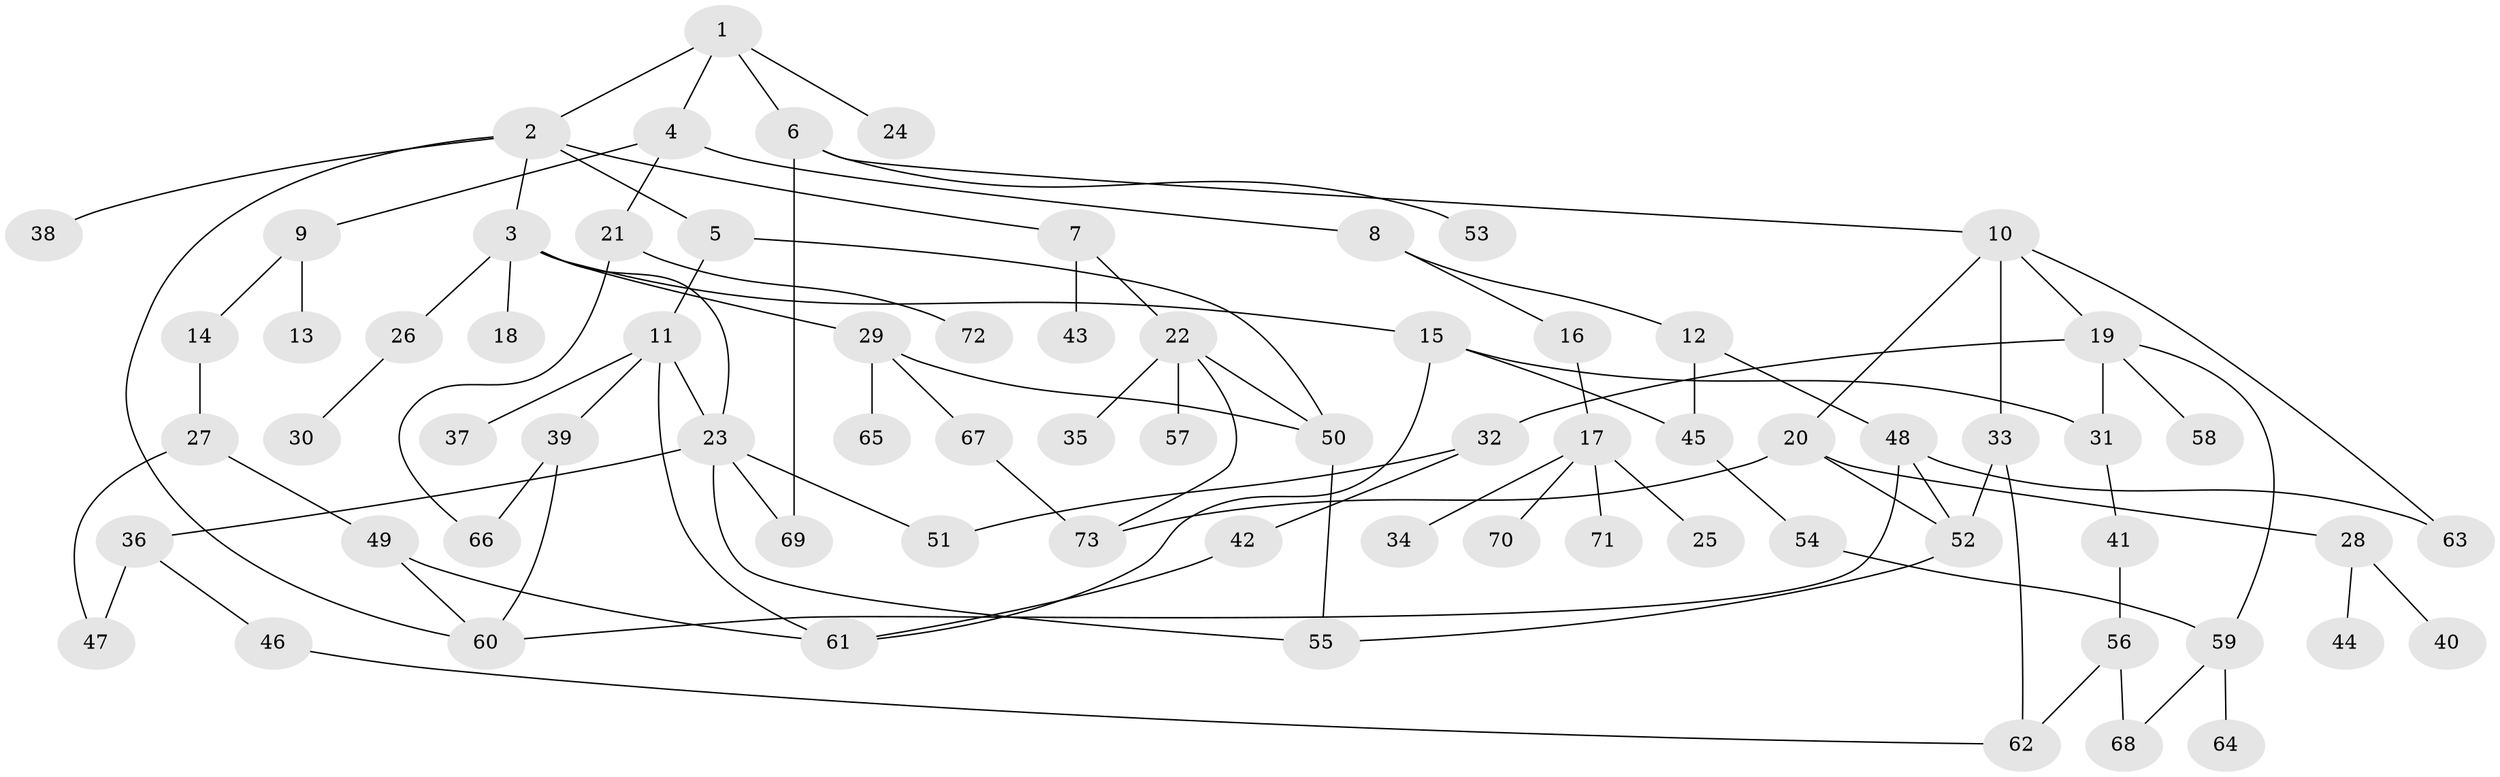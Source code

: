 // original degree distribution, {5: 0.0743801652892562, 6: 0.03305785123966942, 7: 0.008264462809917356, 4: 0.0743801652892562, 3: 0.21487603305785125, 1: 0.34710743801652894, 2: 0.24793388429752067}
// Generated by graph-tools (version 1.1) at 2025/48/03/04/25 22:48:53]
// undirected, 73 vertices, 98 edges
graph export_dot {
  node [color=gray90,style=filled];
  1;
  2;
  3;
  4;
  5;
  6;
  7;
  8;
  9;
  10;
  11;
  12;
  13;
  14;
  15;
  16;
  17;
  18;
  19;
  20;
  21;
  22;
  23;
  24;
  25;
  26;
  27;
  28;
  29;
  30;
  31;
  32;
  33;
  34;
  35;
  36;
  37;
  38;
  39;
  40;
  41;
  42;
  43;
  44;
  45;
  46;
  47;
  48;
  49;
  50;
  51;
  52;
  53;
  54;
  55;
  56;
  57;
  58;
  59;
  60;
  61;
  62;
  63;
  64;
  65;
  66;
  67;
  68;
  69;
  70;
  71;
  72;
  73;
  1 -- 2 [weight=1.0];
  1 -- 4 [weight=1.0];
  1 -- 6 [weight=1.0];
  1 -- 24 [weight=1.0];
  2 -- 3 [weight=1.0];
  2 -- 5 [weight=1.0];
  2 -- 7 [weight=1.0];
  2 -- 38 [weight=1.0];
  2 -- 60 [weight=1.0];
  3 -- 15 [weight=1.0];
  3 -- 18 [weight=1.0];
  3 -- 23 [weight=1.0];
  3 -- 26 [weight=1.0];
  3 -- 29 [weight=1.0];
  4 -- 8 [weight=1.0];
  4 -- 9 [weight=1.0];
  4 -- 21 [weight=1.0];
  5 -- 11 [weight=1.0];
  5 -- 50 [weight=1.0];
  6 -- 10 [weight=1.0];
  6 -- 53 [weight=1.0];
  6 -- 69 [weight=1.0];
  7 -- 22 [weight=1.0];
  7 -- 43 [weight=1.0];
  8 -- 12 [weight=1.0];
  8 -- 16 [weight=1.0];
  9 -- 13 [weight=1.0];
  9 -- 14 [weight=1.0];
  10 -- 19 [weight=1.0];
  10 -- 20 [weight=1.0];
  10 -- 33 [weight=1.0];
  10 -- 63 [weight=1.0];
  11 -- 23 [weight=1.0];
  11 -- 37 [weight=2.0];
  11 -- 39 [weight=1.0];
  11 -- 61 [weight=1.0];
  12 -- 45 [weight=1.0];
  12 -- 48 [weight=1.0];
  14 -- 27 [weight=1.0];
  15 -- 31 [weight=1.0];
  15 -- 45 [weight=1.0];
  15 -- 61 [weight=1.0];
  16 -- 17 [weight=1.0];
  17 -- 25 [weight=1.0];
  17 -- 34 [weight=1.0];
  17 -- 70 [weight=1.0];
  17 -- 71 [weight=1.0];
  19 -- 31 [weight=1.0];
  19 -- 32 [weight=1.0];
  19 -- 58 [weight=1.0];
  19 -- 59 [weight=1.0];
  20 -- 28 [weight=1.0];
  20 -- 52 [weight=1.0];
  20 -- 73 [weight=1.0];
  21 -- 66 [weight=1.0];
  21 -- 72 [weight=1.0];
  22 -- 35 [weight=1.0];
  22 -- 50 [weight=1.0];
  22 -- 57 [weight=1.0];
  22 -- 73 [weight=1.0];
  23 -- 36 [weight=1.0];
  23 -- 51 [weight=1.0];
  23 -- 55 [weight=1.0];
  23 -- 69 [weight=1.0];
  26 -- 30 [weight=1.0];
  27 -- 47 [weight=1.0];
  27 -- 49 [weight=1.0];
  28 -- 40 [weight=1.0];
  28 -- 44 [weight=1.0];
  29 -- 50 [weight=1.0];
  29 -- 65 [weight=1.0];
  29 -- 67 [weight=1.0];
  31 -- 41 [weight=1.0];
  32 -- 42 [weight=1.0];
  32 -- 51 [weight=1.0];
  33 -- 52 [weight=1.0];
  33 -- 62 [weight=1.0];
  36 -- 46 [weight=1.0];
  36 -- 47 [weight=1.0];
  39 -- 60 [weight=1.0];
  39 -- 66 [weight=1.0];
  41 -- 56 [weight=1.0];
  42 -- 61 [weight=1.0];
  45 -- 54 [weight=1.0];
  46 -- 62 [weight=1.0];
  48 -- 52 [weight=1.0];
  48 -- 60 [weight=1.0];
  48 -- 63 [weight=1.0];
  49 -- 60 [weight=1.0];
  49 -- 61 [weight=1.0];
  50 -- 55 [weight=1.0];
  52 -- 55 [weight=1.0];
  54 -- 59 [weight=1.0];
  56 -- 62 [weight=1.0];
  56 -- 68 [weight=1.0];
  59 -- 64 [weight=1.0];
  59 -- 68 [weight=1.0];
  67 -- 73 [weight=1.0];
}
